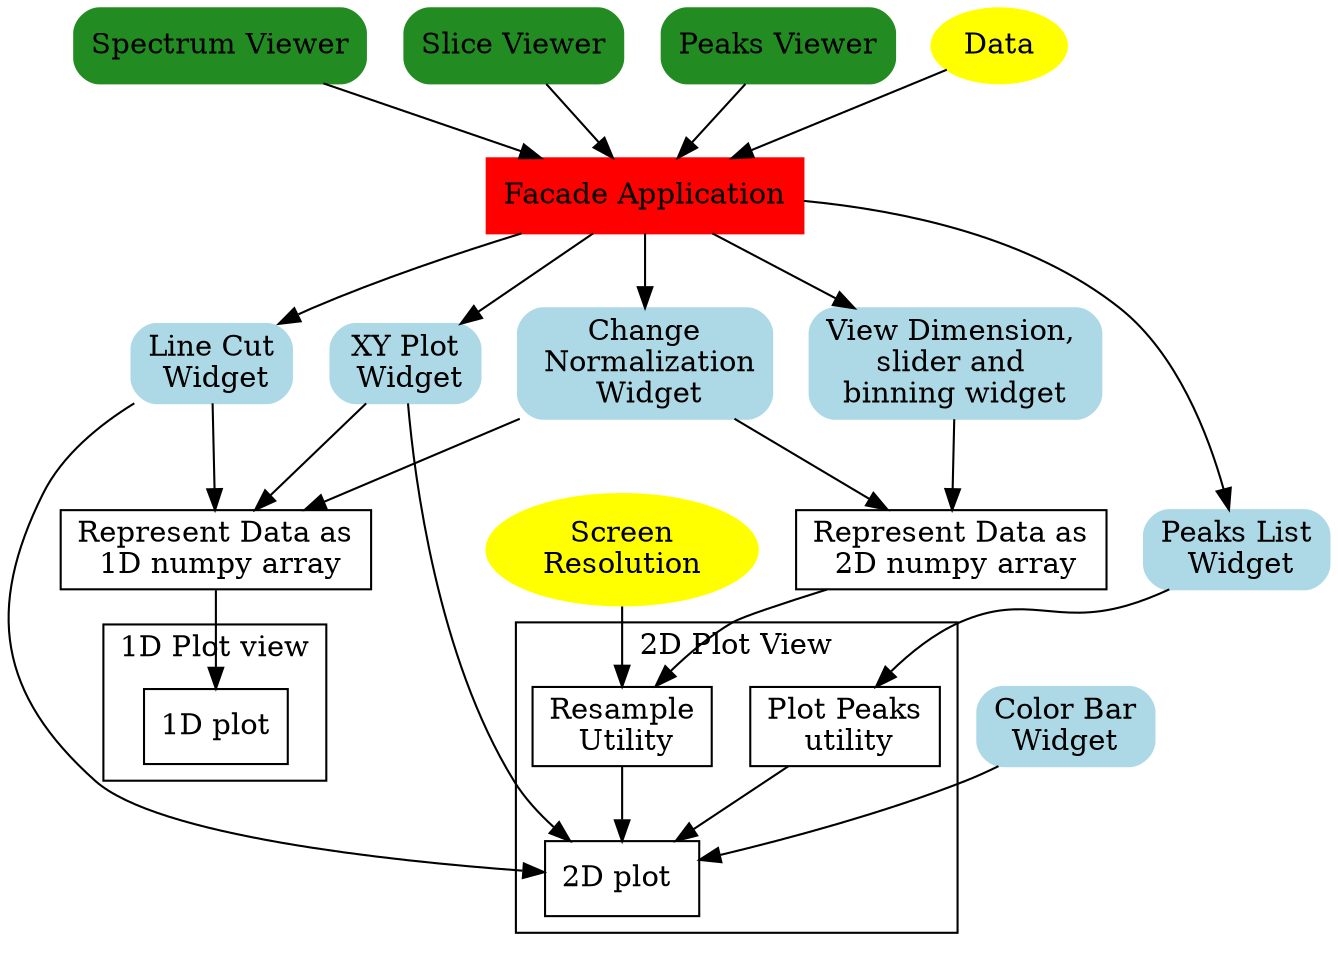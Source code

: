 digraph DiagramName{
subgraph Apps{
node [shape="box"color="forestgreen",style="rounded,filled"]
Spec_view [label="Spectrum Viewer"]
Slice_view [label="Slice Viewer"]
Peaks_view [label="Peaks Viewer"]
}
Subgraph Widgets{
node [shape="box"color="lightblue",style="rounded,filled"]

color_bar_wid [label="Color Bar\nWidget"]
XY_cut_wid [label="XY Plot\n Widget"]
line_cut_wid [label="Line Cut\n Widget"]
peaks_list_widget [label="Peaks List\n Widget"]
dim_slide_widget [label="View Dimension, \nslider and \nbinning widget"]
change_norm_wid [label="Change\n Normalization\n Widget"]
}
Subgraph Main_Facade{
node [shape="box" color="red" style="filled"]
Facade_App [label = "Facade Application"]
}

Subgraph Util{
node [shape="box"]
resample_util [label="Resample\n Utility"]
Data_conv [label="Represent Data as\n 2D numpy array"]
Data_conv1 [label="Represent Data as\n 1D numpy array"]
plot_peaks [label="Plot Peaks\n utility"]
mpl_wid [label="2D plot "]
OneD_Plot[label="1D plot"]
#data_type [label="Determine\nData Type"]
#integration [label="Perform\n Integration"]

}
/* subgraph level_group{
rank=same
integration
peaks_list_widget
line_cut_wid
data_type
} */

subgraph cluster_plot_2d{
label="2D Plot View"
 resample_util
 plot_peaks
 mpl_wid
}
subgraph cluster_plot_1d{
label="1D Plot view"
  OneD_Plot
}

subgraph info{
node [color="yellow"style="filled"]
Data [label="Data"]
Screen_res [label="Screen\nResolution"]
}


{Spec_view,Slice_view,Peaks_view,Data} ->Facade_App ->{XY_cut_wid,
  line_cut_wid,peaks_list_widget,dim_slide_widget,change_norm_wid}
  change_norm_wid->{Data_conv,Data_conv1}
peaks_list_widget -> plot_peaks->mpl_wid
Data_conv->resample_util
dim_slide_widget ->Data_conv
Screen_res->resample_util
{XY_cut_wid,resample_util,line_cut_wid}->mpl_wid
color_bar_wid ->mpl_wid
{line_cut_wid}->Data_conv1
Data_conv1->OneD_Plot
XY_cut_wid->Data_conv1
}
